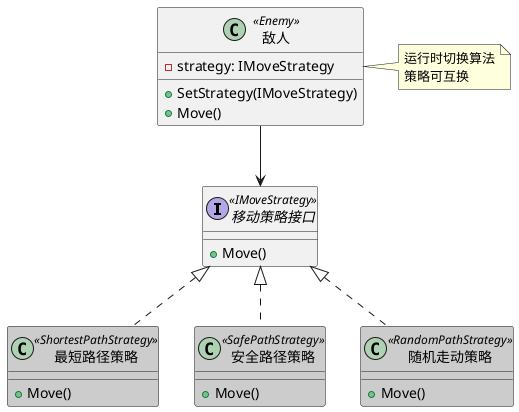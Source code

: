 @startuml

interface "移动策略接口" as IMoveStrategy <<IMoveStrategy>> {
  + Move()
}

class "最短路径策略" as ShortestPathStrategy <<ShortestPathStrategy>> #cccccc {
  + Move()
}

class "安全路径策略" as SafePathStrategy <<SafePathStrategy>> #cccccc {
  + Move()
}

class "随机走动策略" as RandomPathStrategy <<RandomPathStrategy>> #cccccc {
  + Move()
}


class "敌人" as Enemy <<Enemy>> {
  - strategy: IMoveStrategy
  + SetStrategy(IMoveStrategy)
  + Move()
}

IMoveStrategy <|.. ShortestPathStrategy
IMoveStrategy <|.. SafePathStrategy
IMoveStrategy <|.. RandomPathStrategy
Enemy --> IMoveStrategy
note right of Enemy
  运行时切换算法
  策略可互换
end note
@enduml